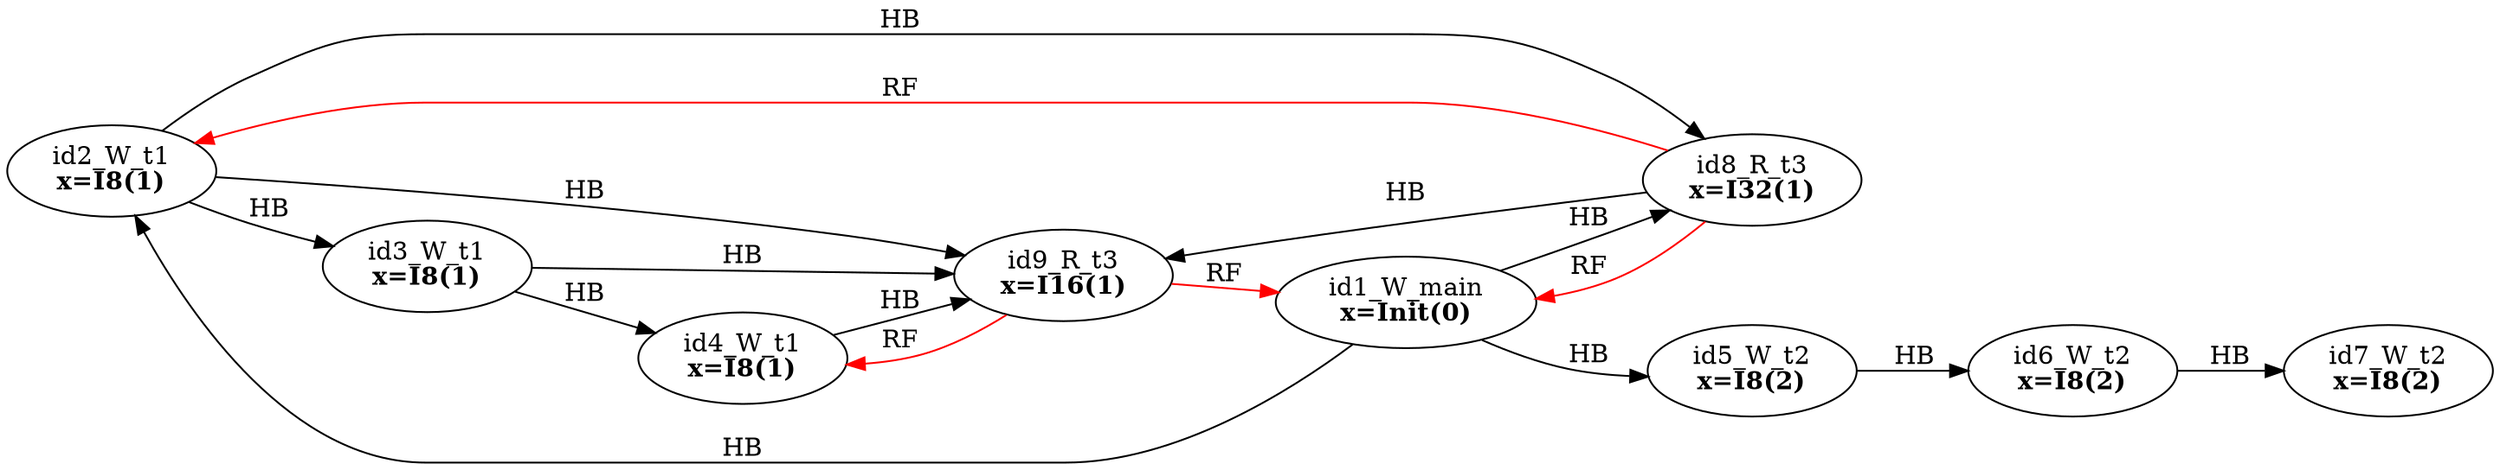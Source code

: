 digraph memory_model {
rankdir=LR;
splines=true; esep=0.5;
id2_W_t1 -> id3_W_t1 [label = "HB", color="black"];
id3_W_t1 -> id4_W_t1 [label = "HB", color="black"];
id5_W_t2 -> id6_W_t2 [label = "HB", color="black"];
id6_W_t2 -> id7_W_t2 [label = "HB", color="black"];
id8_R_t3 -> id9_R_t3 [label = "HB", color="black"];
id1_W_main -> id2_W_t1 [label = "HB", color="black"];
id1_W_main -> id5_W_t2 [label = "HB", color="black"];
id1_W_main -> id8_R_t3 [label = "HB", color="black"];
id2_W_t1 -> id8_R_t3 [label = "HB", color="black"];
id2_W_t1 -> id9_R_t3 [label = "HB", color="black"];
id3_W_t1 -> id9_R_t3 [label = "HB", color="black"];
id4_W_t1 -> id9_R_t3 [label = "HB", color="black"];
id8_R_t3 -> id1_W_main [label = "RF", color="red"];
id8_R_t3 -> id2_W_t1 [label = "RF", color="red"];
id9_R_t3 -> id1_W_main [label = "RF", color="red"];
id9_R_t3 -> id4_W_t1 [label = "RF", color="red"];
id1_W_main [label=<id1_W_main<br/><B>x=Init(0)</B>>, pos="5.0,6!"]
id2_W_t1 [label=<id2_W_t1<br/><B>x=I8(1)</B>>, pos="0,4!"]
id3_W_t1 [label=<id3_W_t1<br/><B>x=I8(1)</B>>, pos="0,2!"]
id4_W_t1 [label=<id4_W_t1<br/><B>x=I8(1)</B>>, pos="0,0!"]
id5_W_t2 [label=<id5_W_t2<br/><B>x=I8(2)</B>>, pos="5,4!"]
id6_W_t2 [label=<id6_W_t2<br/><B>x=I8(2)</B>>, pos="5,2!"]
id7_W_t2 [label=<id7_W_t2<br/><B>x=I8(2)</B>>, pos="5,0!"]
id8_R_t3 [label=<id8_R_t3<br/><B>x=I32(1)</B>>, pos="10,4!"]
id9_R_t3 [label=<id9_R_t3<br/><B>x=I16(1)</B>>, pos="10,2!"]
}